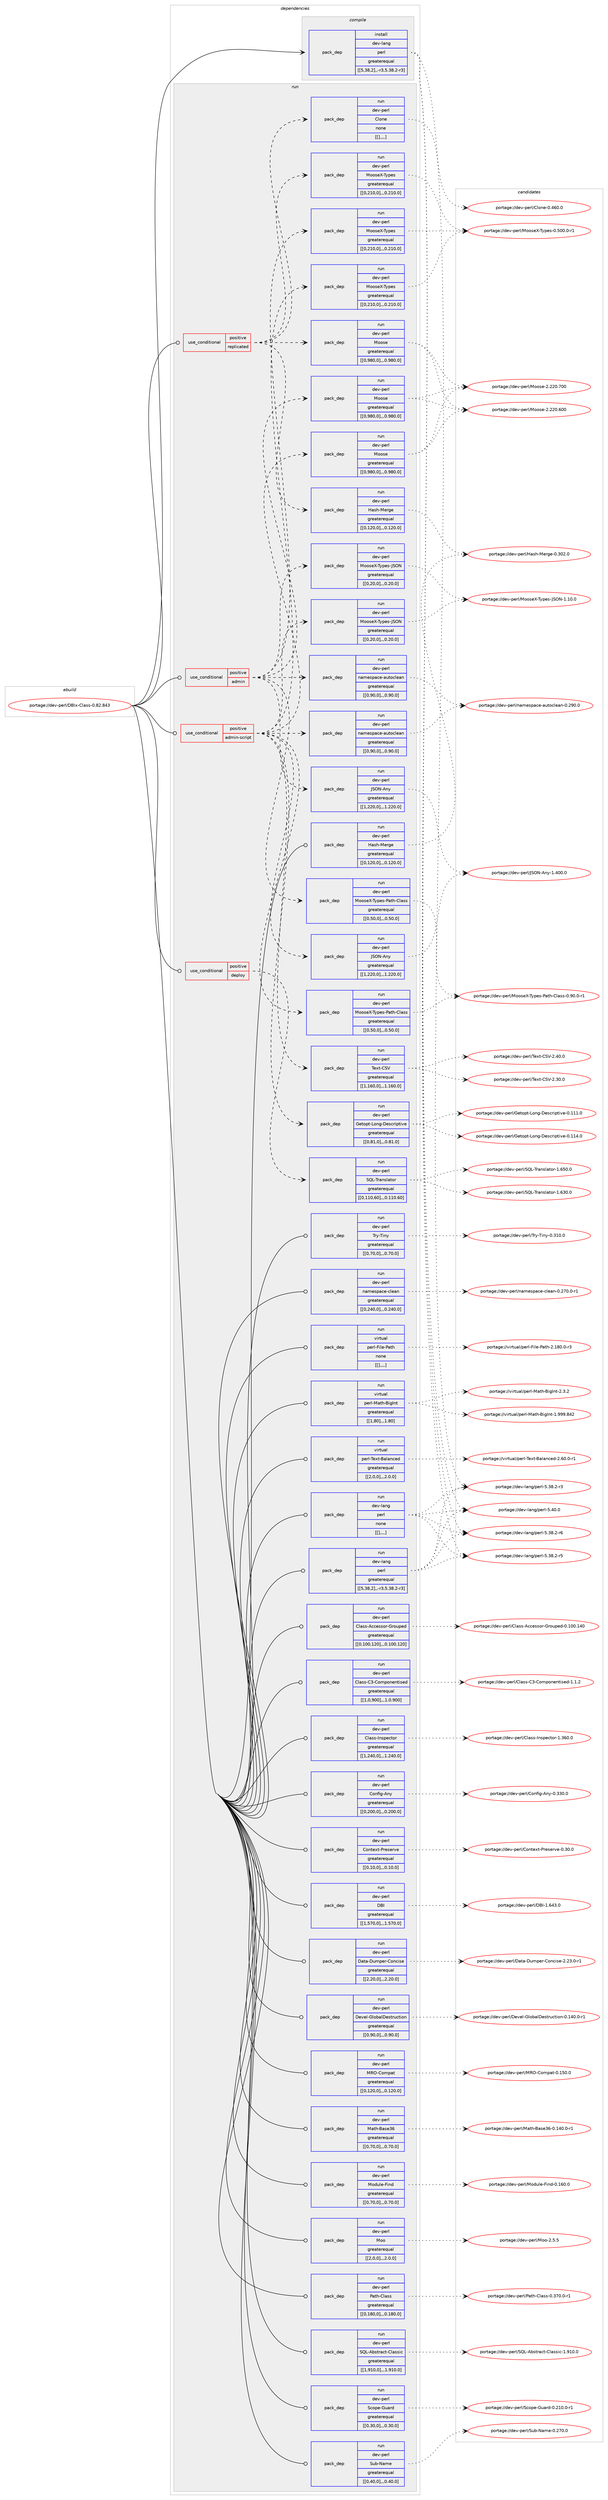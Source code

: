 digraph prolog {

# *************
# Graph options
# *************

newrank=true;
concentrate=true;
compound=true;
graph [rankdir=LR,fontname=Helvetica,fontsize=10,ranksep=1.5];#, ranksep=2.5, nodesep=0.2];
edge  [arrowhead=vee];
node  [fontname=Helvetica,fontsize=10];

# **********
# The ebuild
# **********

subgraph cluster_leftcol {
color=gray;
label=<<i>ebuild</i>>;
id [label="portage://dev-perl/DBIx-Class-0.82.843", color=red, width=4, href="../dev-perl/DBIx-Class-0.82.843.svg"];
}

# ****************
# The dependencies
# ****************

subgraph cluster_midcol {
color=gray;
label=<<i>dependencies</i>>;
subgraph cluster_compile {
fillcolor="#eeeeee";
style=filled;
label=<<i>compile</i>>;
subgraph pack97463 {
dependency129076 [label=<<TABLE BORDER="0" CELLBORDER="1" CELLSPACING="0" CELLPADDING="4" WIDTH="220"><TR><TD ROWSPAN="6" CELLPADDING="30">pack_dep</TD></TR><TR><TD WIDTH="110">install</TD></TR><TR><TD>dev-lang</TD></TR><TR><TD>perl</TD></TR><TR><TD>greaterequal</TD></TR><TR><TD>[[5,38,2],,-r3,5.38.2-r3]</TD></TR></TABLE>>, shape=none, color=blue];
}
id:e -> dependency129076:w [weight=20,style="solid",arrowhead="vee"];
}
subgraph cluster_compileandrun {
fillcolor="#eeeeee";
style=filled;
label=<<i>compile and run</i>>;
}
subgraph cluster_run {
fillcolor="#eeeeee";
style=filled;
label=<<i>run</i>>;
subgraph cond30439 {
dependency129077 [label=<<TABLE BORDER="0" CELLBORDER="1" CELLSPACING="0" CELLPADDING="4"><TR><TD ROWSPAN="3" CELLPADDING="10">use_conditional</TD></TR><TR><TD>positive</TD></TR><TR><TD>admin</TD></TR></TABLE>>, shape=none, color=red];
subgraph pack97464 {
dependency129078 [label=<<TABLE BORDER="0" CELLBORDER="1" CELLSPACING="0" CELLPADDING="4" WIDTH="220"><TR><TD ROWSPAN="6" CELLPADDING="30">pack_dep</TD></TR><TR><TD WIDTH="110">run</TD></TR><TR><TD>dev-perl</TD></TR><TR><TD>Moose</TD></TR><TR><TD>greaterequal</TD></TR><TR><TD>[[0,980,0],,,0.980.0]</TD></TR></TABLE>>, shape=none, color=blue];
}
dependency129077:e -> dependency129078:w [weight=20,style="dashed",arrowhead="vee"];
subgraph pack97465 {
dependency129079 [label=<<TABLE BORDER="0" CELLBORDER="1" CELLSPACING="0" CELLPADDING="4" WIDTH="220"><TR><TD ROWSPAN="6" CELLPADDING="30">pack_dep</TD></TR><TR><TD WIDTH="110">run</TD></TR><TR><TD>dev-perl</TD></TR><TR><TD>MooseX-Types</TD></TR><TR><TD>greaterequal</TD></TR><TR><TD>[[0,210,0],,,0.210.0]</TD></TR></TABLE>>, shape=none, color=blue];
}
dependency129077:e -> dependency129079:w [weight=20,style="dashed",arrowhead="vee"];
subgraph pack97466 {
dependency129080 [label=<<TABLE BORDER="0" CELLBORDER="1" CELLSPACING="0" CELLPADDING="4" WIDTH="220"><TR><TD ROWSPAN="6" CELLPADDING="30">pack_dep</TD></TR><TR><TD WIDTH="110">run</TD></TR><TR><TD>dev-perl</TD></TR><TR><TD>JSON-Any</TD></TR><TR><TD>greaterequal</TD></TR><TR><TD>[[1,220,0],,,1.220.0]</TD></TR></TABLE>>, shape=none, color=blue];
}
dependency129077:e -> dependency129080:w [weight=20,style="dashed",arrowhead="vee"];
subgraph pack97467 {
dependency129081 [label=<<TABLE BORDER="0" CELLBORDER="1" CELLSPACING="0" CELLPADDING="4" WIDTH="220"><TR><TD ROWSPAN="6" CELLPADDING="30">pack_dep</TD></TR><TR><TD WIDTH="110">run</TD></TR><TR><TD>dev-perl</TD></TR><TR><TD>MooseX-Types-JSON</TD></TR><TR><TD>greaterequal</TD></TR><TR><TD>[[0,20,0],,,0.20.0]</TD></TR></TABLE>>, shape=none, color=blue];
}
dependency129077:e -> dependency129081:w [weight=20,style="dashed",arrowhead="vee"];
subgraph pack97468 {
dependency129082 [label=<<TABLE BORDER="0" CELLBORDER="1" CELLSPACING="0" CELLPADDING="4" WIDTH="220"><TR><TD ROWSPAN="6" CELLPADDING="30">pack_dep</TD></TR><TR><TD WIDTH="110">run</TD></TR><TR><TD>dev-perl</TD></TR><TR><TD>MooseX-Types-Path-Class</TD></TR><TR><TD>greaterequal</TD></TR><TR><TD>[[0,50,0],,,0.50.0]</TD></TR></TABLE>>, shape=none, color=blue];
}
dependency129077:e -> dependency129082:w [weight=20,style="dashed",arrowhead="vee"];
subgraph pack97469 {
dependency129083 [label=<<TABLE BORDER="0" CELLBORDER="1" CELLSPACING="0" CELLPADDING="4" WIDTH="220"><TR><TD ROWSPAN="6" CELLPADDING="30">pack_dep</TD></TR><TR><TD WIDTH="110">run</TD></TR><TR><TD>dev-perl</TD></TR><TR><TD>namespace-autoclean</TD></TR><TR><TD>greaterequal</TD></TR><TR><TD>[[0,90,0],,,0.90.0]</TD></TR></TABLE>>, shape=none, color=blue];
}
dependency129077:e -> dependency129083:w [weight=20,style="dashed",arrowhead="vee"];
}
id:e -> dependency129077:w [weight=20,style="solid",arrowhead="odot"];
subgraph cond30440 {
dependency129084 [label=<<TABLE BORDER="0" CELLBORDER="1" CELLSPACING="0" CELLPADDING="4"><TR><TD ROWSPAN="3" CELLPADDING="10">use_conditional</TD></TR><TR><TD>positive</TD></TR><TR><TD>admin-script</TD></TR></TABLE>>, shape=none, color=red];
subgraph pack97470 {
dependency129085 [label=<<TABLE BORDER="0" CELLBORDER="1" CELLSPACING="0" CELLPADDING="4" WIDTH="220"><TR><TD ROWSPAN="6" CELLPADDING="30">pack_dep</TD></TR><TR><TD WIDTH="110">run</TD></TR><TR><TD>dev-perl</TD></TR><TR><TD>Moose</TD></TR><TR><TD>greaterequal</TD></TR><TR><TD>[[0,980,0],,,0.980.0]</TD></TR></TABLE>>, shape=none, color=blue];
}
dependency129084:e -> dependency129085:w [weight=20,style="dashed",arrowhead="vee"];
subgraph pack97471 {
dependency129086 [label=<<TABLE BORDER="0" CELLBORDER="1" CELLSPACING="0" CELLPADDING="4" WIDTH="220"><TR><TD ROWSPAN="6" CELLPADDING="30">pack_dep</TD></TR><TR><TD WIDTH="110">run</TD></TR><TR><TD>dev-perl</TD></TR><TR><TD>MooseX-Types</TD></TR><TR><TD>greaterequal</TD></TR><TR><TD>[[0,210,0],,,0.210.0]</TD></TR></TABLE>>, shape=none, color=blue];
}
dependency129084:e -> dependency129086:w [weight=20,style="dashed",arrowhead="vee"];
subgraph pack97472 {
dependency129087 [label=<<TABLE BORDER="0" CELLBORDER="1" CELLSPACING="0" CELLPADDING="4" WIDTH="220"><TR><TD ROWSPAN="6" CELLPADDING="30">pack_dep</TD></TR><TR><TD WIDTH="110">run</TD></TR><TR><TD>dev-perl</TD></TR><TR><TD>JSON-Any</TD></TR><TR><TD>greaterequal</TD></TR><TR><TD>[[1,220,0],,,1.220.0]</TD></TR></TABLE>>, shape=none, color=blue];
}
dependency129084:e -> dependency129087:w [weight=20,style="dashed",arrowhead="vee"];
subgraph pack97473 {
dependency129088 [label=<<TABLE BORDER="0" CELLBORDER="1" CELLSPACING="0" CELLPADDING="4" WIDTH="220"><TR><TD ROWSPAN="6" CELLPADDING="30">pack_dep</TD></TR><TR><TD WIDTH="110">run</TD></TR><TR><TD>dev-perl</TD></TR><TR><TD>MooseX-Types-JSON</TD></TR><TR><TD>greaterequal</TD></TR><TR><TD>[[0,20,0],,,0.20.0]</TD></TR></TABLE>>, shape=none, color=blue];
}
dependency129084:e -> dependency129088:w [weight=20,style="dashed",arrowhead="vee"];
subgraph pack97474 {
dependency129089 [label=<<TABLE BORDER="0" CELLBORDER="1" CELLSPACING="0" CELLPADDING="4" WIDTH="220"><TR><TD ROWSPAN="6" CELLPADDING="30">pack_dep</TD></TR><TR><TD WIDTH="110">run</TD></TR><TR><TD>dev-perl</TD></TR><TR><TD>MooseX-Types-Path-Class</TD></TR><TR><TD>greaterequal</TD></TR><TR><TD>[[0,50,0],,,0.50.0]</TD></TR></TABLE>>, shape=none, color=blue];
}
dependency129084:e -> dependency129089:w [weight=20,style="dashed",arrowhead="vee"];
subgraph pack97475 {
dependency129090 [label=<<TABLE BORDER="0" CELLBORDER="1" CELLSPACING="0" CELLPADDING="4" WIDTH="220"><TR><TD ROWSPAN="6" CELLPADDING="30">pack_dep</TD></TR><TR><TD WIDTH="110">run</TD></TR><TR><TD>dev-perl</TD></TR><TR><TD>namespace-autoclean</TD></TR><TR><TD>greaterequal</TD></TR><TR><TD>[[0,90,0],,,0.90.0]</TD></TR></TABLE>>, shape=none, color=blue];
}
dependency129084:e -> dependency129090:w [weight=20,style="dashed",arrowhead="vee"];
subgraph pack97476 {
dependency129091 [label=<<TABLE BORDER="0" CELLBORDER="1" CELLSPACING="0" CELLPADDING="4" WIDTH="220"><TR><TD ROWSPAN="6" CELLPADDING="30">pack_dep</TD></TR><TR><TD WIDTH="110">run</TD></TR><TR><TD>dev-perl</TD></TR><TR><TD>Getopt-Long-Descriptive</TD></TR><TR><TD>greaterequal</TD></TR><TR><TD>[[0,81,0],,,0.81.0]</TD></TR></TABLE>>, shape=none, color=blue];
}
dependency129084:e -> dependency129091:w [weight=20,style="dashed",arrowhead="vee"];
subgraph pack97477 {
dependency129092 [label=<<TABLE BORDER="0" CELLBORDER="1" CELLSPACING="0" CELLPADDING="4" WIDTH="220"><TR><TD ROWSPAN="6" CELLPADDING="30">pack_dep</TD></TR><TR><TD WIDTH="110">run</TD></TR><TR><TD>dev-perl</TD></TR><TR><TD>Text-CSV</TD></TR><TR><TD>greaterequal</TD></TR><TR><TD>[[1,160,0],,,1.160.0]</TD></TR></TABLE>>, shape=none, color=blue];
}
dependency129084:e -> dependency129092:w [weight=20,style="dashed",arrowhead="vee"];
}
id:e -> dependency129084:w [weight=20,style="solid",arrowhead="odot"];
subgraph cond30441 {
dependency129093 [label=<<TABLE BORDER="0" CELLBORDER="1" CELLSPACING="0" CELLPADDING="4"><TR><TD ROWSPAN="3" CELLPADDING="10">use_conditional</TD></TR><TR><TD>positive</TD></TR><TR><TD>deploy</TD></TR></TABLE>>, shape=none, color=red];
subgraph pack97478 {
dependency129094 [label=<<TABLE BORDER="0" CELLBORDER="1" CELLSPACING="0" CELLPADDING="4" WIDTH="220"><TR><TD ROWSPAN="6" CELLPADDING="30">pack_dep</TD></TR><TR><TD WIDTH="110">run</TD></TR><TR><TD>dev-perl</TD></TR><TR><TD>SQL-Translator</TD></TR><TR><TD>greaterequal</TD></TR><TR><TD>[[0,110,60],,,0.110.60]</TD></TR></TABLE>>, shape=none, color=blue];
}
dependency129093:e -> dependency129094:w [weight=20,style="dashed",arrowhead="vee"];
}
id:e -> dependency129093:w [weight=20,style="solid",arrowhead="odot"];
subgraph cond30442 {
dependency129095 [label=<<TABLE BORDER="0" CELLBORDER="1" CELLSPACING="0" CELLPADDING="4"><TR><TD ROWSPAN="3" CELLPADDING="10">use_conditional</TD></TR><TR><TD>positive</TD></TR><TR><TD>replicated</TD></TR></TABLE>>, shape=none, color=red];
subgraph pack97479 {
dependency129096 [label=<<TABLE BORDER="0" CELLBORDER="1" CELLSPACING="0" CELLPADDING="4" WIDTH="220"><TR><TD ROWSPAN="6" CELLPADDING="30">pack_dep</TD></TR><TR><TD WIDTH="110">run</TD></TR><TR><TD>dev-perl</TD></TR><TR><TD>Moose</TD></TR><TR><TD>greaterequal</TD></TR><TR><TD>[[0,980,0],,,0.980.0]</TD></TR></TABLE>>, shape=none, color=blue];
}
dependency129095:e -> dependency129096:w [weight=20,style="dashed",arrowhead="vee"];
subgraph pack97480 {
dependency129097 [label=<<TABLE BORDER="0" CELLBORDER="1" CELLSPACING="0" CELLPADDING="4" WIDTH="220"><TR><TD ROWSPAN="6" CELLPADDING="30">pack_dep</TD></TR><TR><TD WIDTH="110">run</TD></TR><TR><TD>dev-perl</TD></TR><TR><TD>MooseX-Types</TD></TR><TR><TD>greaterequal</TD></TR><TR><TD>[[0,210,0],,,0.210.0]</TD></TR></TABLE>>, shape=none, color=blue];
}
dependency129095:e -> dependency129097:w [weight=20,style="dashed",arrowhead="vee"];
subgraph pack97481 {
dependency129098 [label=<<TABLE BORDER="0" CELLBORDER="1" CELLSPACING="0" CELLPADDING="4" WIDTH="220"><TR><TD ROWSPAN="6" CELLPADDING="30">pack_dep</TD></TR><TR><TD WIDTH="110">run</TD></TR><TR><TD>dev-perl</TD></TR><TR><TD>Clone</TD></TR><TR><TD>none</TD></TR><TR><TD>[[],,,,]</TD></TR></TABLE>>, shape=none, color=blue];
}
dependency129095:e -> dependency129098:w [weight=20,style="dashed",arrowhead="vee"];
subgraph pack97482 {
dependency129099 [label=<<TABLE BORDER="0" CELLBORDER="1" CELLSPACING="0" CELLPADDING="4" WIDTH="220"><TR><TD ROWSPAN="6" CELLPADDING="30">pack_dep</TD></TR><TR><TD WIDTH="110">run</TD></TR><TR><TD>dev-perl</TD></TR><TR><TD>Hash-Merge</TD></TR><TR><TD>greaterequal</TD></TR><TR><TD>[[0,120,0],,,0.120.0]</TD></TR></TABLE>>, shape=none, color=blue];
}
dependency129095:e -> dependency129099:w [weight=20,style="dashed",arrowhead="vee"];
}
id:e -> dependency129095:w [weight=20,style="solid",arrowhead="odot"];
subgraph pack97483 {
dependency129100 [label=<<TABLE BORDER="0" CELLBORDER="1" CELLSPACING="0" CELLPADDING="4" WIDTH="220"><TR><TD ROWSPAN="6" CELLPADDING="30">pack_dep</TD></TR><TR><TD WIDTH="110">run</TD></TR><TR><TD>dev-lang</TD></TR><TR><TD>perl</TD></TR><TR><TD>greaterequal</TD></TR><TR><TD>[[5,38,2],,-r3,5.38.2-r3]</TD></TR></TABLE>>, shape=none, color=blue];
}
id:e -> dependency129100:w [weight=20,style="solid",arrowhead="odot"];
subgraph pack97484 {
dependency129101 [label=<<TABLE BORDER="0" CELLBORDER="1" CELLSPACING="0" CELLPADDING="4" WIDTH="220"><TR><TD ROWSPAN="6" CELLPADDING="30">pack_dep</TD></TR><TR><TD WIDTH="110">run</TD></TR><TR><TD>dev-lang</TD></TR><TR><TD>perl</TD></TR><TR><TD>none</TD></TR><TR><TD>[[],,,,]</TD></TR></TABLE>>, shape=none, color=blue];
}
id:e -> dependency129101:w [weight=20,style="solid",arrowhead="odot"];
subgraph pack97485 {
dependency129102 [label=<<TABLE BORDER="0" CELLBORDER="1" CELLSPACING="0" CELLPADDING="4" WIDTH="220"><TR><TD ROWSPAN="6" CELLPADDING="30">pack_dep</TD></TR><TR><TD WIDTH="110">run</TD></TR><TR><TD>dev-perl</TD></TR><TR><TD>Class-Accessor-Grouped</TD></TR><TR><TD>greaterequal</TD></TR><TR><TD>[[0,100,120],,,0.100.120]</TD></TR></TABLE>>, shape=none, color=blue];
}
id:e -> dependency129102:w [weight=20,style="solid",arrowhead="odot"];
subgraph pack97486 {
dependency129103 [label=<<TABLE BORDER="0" CELLBORDER="1" CELLSPACING="0" CELLPADDING="4" WIDTH="220"><TR><TD ROWSPAN="6" CELLPADDING="30">pack_dep</TD></TR><TR><TD WIDTH="110">run</TD></TR><TR><TD>dev-perl</TD></TR><TR><TD>Class-C3-Componentised</TD></TR><TR><TD>greaterequal</TD></TR><TR><TD>[[1,0,900],,,1.0.900]</TD></TR></TABLE>>, shape=none, color=blue];
}
id:e -> dependency129103:w [weight=20,style="solid",arrowhead="odot"];
subgraph pack97487 {
dependency129104 [label=<<TABLE BORDER="0" CELLBORDER="1" CELLSPACING="0" CELLPADDING="4" WIDTH="220"><TR><TD ROWSPAN="6" CELLPADDING="30">pack_dep</TD></TR><TR><TD WIDTH="110">run</TD></TR><TR><TD>dev-perl</TD></TR><TR><TD>Class-Inspector</TD></TR><TR><TD>greaterequal</TD></TR><TR><TD>[[1,240,0],,,1.240.0]</TD></TR></TABLE>>, shape=none, color=blue];
}
id:e -> dependency129104:w [weight=20,style="solid",arrowhead="odot"];
subgraph pack97488 {
dependency129105 [label=<<TABLE BORDER="0" CELLBORDER="1" CELLSPACING="0" CELLPADDING="4" WIDTH="220"><TR><TD ROWSPAN="6" CELLPADDING="30">pack_dep</TD></TR><TR><TD WIDTH="110">run</TD></TR><TR><TD>dev-perl</TD></TR><TR><TD>Config-Any</TD></TR><TR><TD>greaterequal</TD></TR><TR><TD>[[0,200,0],,,0.200.0]</TD></TR></TABLE>>, shape=none, color=blue];
}
id:e -> dependency129105:w [weight=20,style="solid",arrowhead="odot"];
subgraph pack97489 {
dependency129106 [label=<<TABLE BORDER="0" CELLBORDER="1" CELLSPACING="0" CELLPADDING="4" WIDTH="220"><TR><TD ROWSPAN="6" CELLPADDING="30">pack_dep</TD></TR><TR><TD WIDTH="110">run</TD></TR><TR><TD>dev-perl</TD></TR><TR><TD>Context-Preserve</TD></TR><TR><TD>greaterequal</TD></TR><TR><TD>[[0,10,0],,,0.10.0]</TD></TR></TABLE>>, shape=none, color=blue];
}
id:e -> dependency129106:w [weight=20,style="solid",arrowhead="odot"];
subgraph pack97490 {
dependency129107 [label=<<TABLE BORDER="0" CELLBORDER="1" CELLSPACING="0" CELLPADDING="4" WIDTH="220"><TR><TD ROWSPAN="6" CELLPADDING="30">pack_dep</TD></TR><TR><TD WIDTH="110">run</TD></TR><TR><TD>dev-perl</TD></TR><TR><TD>DBI</TD></TR><TR><TD>greaterequal</TD></TR><TR><TD>[[1,570,0],,,1.570.0]</TD></TR></TABLE>>, shape=none, color=blue];
}
id:e -> dependency129107:w [weight=20,style="solid",arrowhead="odot"];
subgraph pack97491 {
dependency129108 [label=<<TABLE BORDER="0" CELLBORDER="1" CELLSPACING="0" CELLPADDING="4" WIDTH="220"><TR><TD ROWSPAN="6" CELLPADDING="30">pack_dep</TD></TR><TR><TD WIDTH="110">run</TD></TR><TR><TD>dev-perl</TD></TR><TR><TD>Data-Dumper-Concise</TD></TR><TR><TD>greaterequal</TD></TR><TR><TD>[[2,20,0],,,2.20.0]</TD></TR></TABLE>>, shape=none, color=blue];
}
id:e -> dependency129108:w [weight=20,style="solid",arrowhead="odot"];
subgraph pack97492 {
dependency129109 [label=<<TABLE BORDER="0" CELLBORDER="1" CELLSPACING="0" CELLPADDING="4" WIDTH="220"><TR><TD ROWSPAN="6" CELLPADDING="30">pack_dep</TD></TR><TR><TD WIDTH="110">run</TD></TR><TR><TD>dev-perl</TD></TR><TR><TD>Devel-GlobalDestruction</TD></TR><TR><TD>greaterequal</TD></TR><TR><TD>[[0,90,0],,,0.90.0]</TD></TR></TABLE>>, shape=none, color=blue];
}
id:e -> dependency129109:w [weight=20,style="solid",arrowhead="odot"];
subgraph pack97493 {
dependency129110 [label=<<TABLE BORDER="0" CELLBORDER="1" CELLSPACING="0" CELLPADDING="4" WIDTH="220"><TR><TD ROWSPAN="6" CELLPADDING="30">pack_dep</TD></TR><TR><TD WIDTH="110">run</TD></TR><TR><TD>dev-perl</TD></TR><TR><TD>Hash-Merge</TD></TR><TR><TD>greaterequal</TD></TR><TR><TD>[[0,120,0],,,0.120.0]</TD></TR></TABLE>>, shape=none, color=blue];
}
id:e -> dependency129110:w [weight=20,style="solid",arrowhead="odot"];
subgraph pack97494 {
dependency129111 [label=<<TABLE BORDER="0" CELLBORDER="1" CELLSPACING="0" CELLPADDING="4" WIDTH="220"><TR><TD ROWSPAN="6" CELLPADDING="30">pack_dep</TD></TR><TR><TD WIDTH="110">run</TD></TR><TR><TD>dev-perl</TD></TR><TR><TD>MRO-Compat</TD></TR><TR><TD>greaterequal</TD></TR><TR><TD>[[0,120,0],,,0.120.0]</TD></TR></TABLE>>, shape=none, color=blue];
}
id:e -> dependency129111:w [weight=20,style="solid",arrowhead="odot"];
subgraph pack97495 {
dependency129112 [label=<<TABLE BORDER="0" CELLBORDER="1" CELLSPACING="0" CELLPADDING="4" WIDTH="220"><TR><TD ROWSPAN="6" CELLPADDING="30">pack_dep</TD></TR><TR><TD WIDTH="110">run</TD></TR><TR><TD>dev-perl</TD></TR><TR><TD>Math-Base36</TD></TR><TR><TD>greaterequal</TD></TR><TR><TD>[[0,70,0],,,0.70.0]</TD></TR></TABLE>>, shape=none, color=blue];
}
id:e -> dependency129112:w [weight=20,style="solid",arrowhead="odot"];
subgraph pack97496 {
dependency129113 [label=<<TABLE BORDER="0" CELLBORDER="1" CELLSPACING="0" CELLPADDING="4" WIDTH="220"><TR><TD ROWSPAN="6" CELLPADDING="30">pack_dep</TD></TR><TR><TD WIDTH="110">run</TD></TR><TR><TD>dev-perl</TD></TR><TR><TD>Module-Find</TD></TR><TR><TD>greaterequal</TD></TR><TR><TD>[[0,70,0],,,0.70.0]</TD></TR></TABLE>>, shape=none, color=blue];
}
id:e -> dependency129113:w [weight=20,style="solid",arrowhead="odot"];
subgraph pack97497 {
dependency129114 [label=<<TABLE BORDER="0" CELLBORDER="1" CELLSPACING="0" CELLPADDING="4" WIDTH="220"><TR><TD ROWSPAN="6" CELLPADDING="30">pack_dep</TD></TR><TR><TD WIDTH="110">run</TD></TR><TR><TD>dev-perl</TD></TR><TR><TD>Moo</TD></TR><TR><TD>greaterequal</TD></TR><TR><TD>[[2,0,0],,,2.0.0]</TD></TR></TABLE>>, shape=none, color=blue];
}
id:e -> dependency129114:w [weight=20,style="solid",arrowhead="odot"];
subgraph pack97498 {
dependency129115 [label=<<TABLE BORDER="0" CELLBORDER="1" CELLSPACING="0" CELLPADDING="4" WIDTH="220"><TR><TD ROWSPAN="6" CELLPADDING="30">pack_dep</TD></TR><TR><TD WIDTH="110">run</TD></TR><TR><TD>dev-perl</TD></TR><TR><TD>Path-Class</TD></TR><TR><TD>greaterequal</TD></TR><TR><TD>[[0,180,0],,,0.180.0]</TD></TR></TABLE>>, shape=none, color=blue];
}
id:e -> dependency129115:w [weight=20,style="solid",arrowhead="odot"];
subgraph pack97499 {
dependency129116 [label=<<TABLE BORDER="0" CELLBORDER="1" CELLSPACING="0" CELLPADDING="4" WIDTH="220"><TR><TD ROWSPAN="6" CELLPADDING="30">pack_dep</TD></TR><TR><TD WIDTH="110">run</TD></TR><TR><TD>dev-perl</TD></TR><TR><TD>SQL-Abstract-Classic</TD></TR><TR><TD>greaterequal</TD></TR><TR><TD>[[1,910,0],,,1.910.0]</TD></TR></TABLE>>, shape=none, color=blue];
}
id:e -> dependency129116:w [weight=20,style="solid",arrowhead="odot"];
subgraph pack97500 {
dependency129117 [label=<<TABLE BORDER="0" CELLBORDER="1" CELLSPACING="0" CELLPADDING="4" WIDTH="220"><TR><TD ROWSPAN="6" CELLPADDING="30">pack_dep</TD></TR><TR><TD WIDTH="110">run</TD></TR><TR><TD>dev-perl</TD></TR><TR><TD>Scope-Guard</TD></TR><TR><TD>greaterequal</TD></TR><TR><TD>[[0,30,0],,,0.30.0]</TD></TR></TABLE>>, shape=none, color=blue];
}
id:e -> dependency129117:w [weight=20,style="solid",arrowhead="odot"];
subgraph pack97501 {
dependency129118 [label=<<TABLE BORDER="0" CELLBORDER="1" CELLSPACING="0" CELLPADDING="4" WIDTH="220"><TR><TD ROWSPAN="6" CELLPADDING="30">pack_dep</TD></TR><TR><TD WIDTH="110">run</TD></TR><TR><TD>dev-perl</TD></TR><TR><TD>Sub-Name</TD></TR><TR><TD>greaterequal</TD></TR><TR><TD>[[0,40,0],,,0.40.0]</TD></TR></TABLE>>, shape=none, color=blue];
}
id:e -> dependency129118:w [weight=20,style="solid",arrowhead="odot"];
subgraph pack97502 {
dependency129119 [label=<<TABLE BORDER="0" CELLBORDER="1" CELLSPACING="0" CELLPADDING="4" WIDTH="220"><TR><TD ROWSPAN="6" CELLPADDING="30">pack_dep</TD></TR><TR><TD WIDTH="110">run</TD></TR><TR><TD>dev-perl</TD></TR><TR><TD>Try-Tiny</TD></TR><TR><TD>greaterequal</TD></TR><TR><TD>[[0,70,0],,,0.70.0]</TD></TR></TABLE>>, shape=none, color=blue];
}
id:e -> dependency129119:w [weight=20,style="solid",arrowhead="odot"];
subgraph pack97503 {
dependency129120 [label=<<TABLE BORDER="0" CELLBORDER="1" CELLSPACING="0" CELLPADDING="4" WIDTH="220"><TR><TD ROWSPAN="6" CELLPADDING="30">pack_dep</TD></TR><TR><TD WIDTH="110">run</TD></TR><TR><TD>dev-perl</TD></TR><TR><TD>namespace-clean</TD></TR><TR><TD>greaterequal</TD></TR><TR><TD>[[0,240,0],,,0.240.0]</TD></TR></TABLE>>, shape=none, color=blue];
}
id:e -> dependency129120:w [weight=20,style="solid",arrowhead="odot"];
subgraph pack97504 {
dependency129121 [label=<<TABLE BORDER="0" CELLBORDER="1" CELLSPACING="0" CELLPADDING="4" WIDTH="220"><TR><TD ROWSPAN="6" CELLPADDING="30">pack_dep</TD></TR><TR><TD WIDTH="110">run</TD></TR><TR><TD>virtual</TD></TR><TR><TD>perl-File-Path</TD></TR><TR><TD>none</TD></TR><TR><TD>[[],,,,]</TD></TR></TABLE>>, shape=none, color=blue];
}
id:e -> dependency129121:w [weight=20,style="solid",arrowhead="odot"];
subgraph pack97505 {
dependency129122 [label=<<TABLE BORDER="0" CELLBORDER="1" CELLSPACING="0" CELLPADDING="4" WIDTH="220"><TR><TD ROWSPAN="6" CELLPADDING="30">pack_dep</TD></TR><TR><TD WIDTH="110">run</TD></TR><TR><TD>virtual</TD></TR><TR><TD>perl-Math-BigInt</TD></TR><TR><TD>greaterequal</TD></TR><TR><TD>[[1,80],,,1.80]</TD></TR></TABLE>>, shape=none, color=blue];
}
id:e -> dependency129122:w [weight=20,style="solid",arrowhead="odot"];
subgraph pack97506 {
dependency129123 [label=<<TABLE BORDER="0" CELLBORDER="1" CELLSPACING="0" CELLPADDING="4" WIDTH="220"><TR><TD ROWSPAN="6" CELLPADDING="30">pack_dep</TD></TR><TR><TD WIDTH="110">run</TD></TR><TR><TD>virtual</TD></TR><TR><TD>perl-Text-Balanced</TD></TR><TR><TD>greaterequal</TD></TR><TR><TD>[[2,0,0],,,2.0.0]</TD></TR></TABLE>>, shape=none, color=blue];
}
id:e -> dependency129123:w [weight=20,style="solid",arrowhead="odot"];
}
}

# **************
# The candidates
# **************

subgraph cluster_choices {
rank=same;
color=gray;
label=<<i>candidates</i>>;

subgraph choice97463 {
color=black;
nodesep=1;
choice10010111845108971101034711210111410845534652484648 [label="portage://dev-lang/perl-5.40.0", color=red, width=4,href="../dev-lang/perl-5.40.0.svg"];
choice100101118451089711010347112101114108455346515646504511454 [label="portage://dev-lang/perl-5.38.2-r6", color=red, width=4,href="../dev-lang/perl-5.38.2-r6.svg"];
choice100101118451089711010347112101114108455346515646504511453 [label="portage://dev-lang/perl-5.38.2-r5", color=red, width=4,href="../dev-lang/perl-5.38.2-r5.svg"];
choice100101118451089711010347112101114108455346515646504511451 [label="portage://dev-lang/perl-5.38.2-r3", color=red, width=4,href="../dev-lang/perl-5.38.2-r3.svg"];
dependency129076:e -> choice10010111845108971101034711210111410845534652484648:w [style=dotted,weight="100"];
dependency129076:e -> choice100101118451089711010347112101114108455346515646504511454:w [style=dotted,weight="100"];
dependency129076:e -> choice100101118451089711010347112101114108455346515646504511453:w [style=dotted,weight="100"];
dependency129076:e -> choice100101118451089711010347112101114108455346515646504511451:w [style=dotted,weight="100"];
}
subgraph choice97464 {
color=black;
nodesep=1;
choice10010111845112101114108477711111111510145504650504846554848 [label="portage://dev-perl/Moose-2.220.700", color=red, width=4,href="../dev-perl/Moose-2.220.700.svg"];
choice10010111845112101114108477711111111510145504650504846544848 [label="portage://dev-perl/Moose-2.220.600", color=red, width=4,href="../dev-perl/Moose-2.220.600.svg"];
dependency129078:e -> choice10010111845112101114108477711111111510145504650504846554848:w [style=dotted,weight="100"];
dependency129078:e -> choice10010111845112101114108477711111111510145504650504846544848:w [style=dotted,weight="100"];
}
subgraph choice97465 {
color=black;
nodesep=1;
choice10010111845112101114108477711111111510188458412111210111545484653484846484511449 [label="portage://dev-perl/MooseX-Types-0.500.0-r1", color=red, width=4,href="../dev-perl/MooseX-Types-0.500.0-r1.svg"];
dependency129079:e -> choice10010111845112101114108477711111111510188458412111210111545484653484846484511449:w [style=dotted,weight="100"];
}
subgraph choice97466 {
color=black;
nodesep=1;
choice10010111845112101114108477483797845651101214549465248484648 [label="portage://dev-perl/JSON-Any-1.400.0", color=red, width=4,href="../dev-perl/JSON-Any-1.400.0.svg"];
dependency129080:e -> choice10010111845112101114108477483797845651101214549465248484648:w [style=dotted,weight="100"];
}
subgraph choice97467 {
color=black;
nodesep=1;
choice100101118451121011141084777111111115101884584121112101115457483797845494649484648 [label="portage://dev-perl/MooseX-Types-JSON-1.10.0", color=red, width=4,href="../dev-perl/MooseX-Types-JSON-1.10.0.svg"];
dependency129081:e -> choice100101118451121011141084777111111115101884584121112101115457483797845494649484648:w [style=dotted,weight="100"];
}
subgraph choice97468 {
color=black;
nodesep=1;
choice100101118451121011141084777111111115101884584121112101115458097116104456710897115115454846574846484511449 [label="portage://dev-perl/MooseX-Types-Path-Class-0.90.0-r1", color=red, width=4,href="../dev-perl/MooseX-Types-Path-Class-0.90.0-r1.svg"];
dependency129082:e -> choice100101118451121011141084777111111115101884584121112101115458097116104456710897115115454846574846484511449:w [style=dotted,weight="100"];
}
subgraph choice97469 {
color=black;
nodesep=1;
choice1001011184511210111410847110971091011151129799101459711711611199108101971104548465057484648 [label="portage://dev-perl/namespace-autoclean-0.290.0", color=red, width=4,href="../dev-perl/namespace-autoclean-0.290.0.svg"];
dependency129083:e -> choice1001011184511210111410847110971091011151129799101459711711611199108101971104548465057484648:w [style=dotted,weight="100"];
}
subgraph choice97470 {
color=black;
nodesep=1;
choice10010111845112101114108477711111111510145504650504846554848 [label="portage://dev-perl/Moose-2.220.700", color=red, width=4,href="../dev-perl/Moose-2.220.700.svg"];
choice10010111845112101114108477711111111510145504650504846544848 [label="portage://dev-perl/Moose-2.220.600", color=red, width=4,href="../dev-perl/Moose-2.220.600.svg"];
dependency129085:e -> choice10010111845112101114108477711111111510145504650504846554848:w [style=dotted,weight="100"];
dependency129085:e -> choice10010111845112101114108477711111111510145504650504846544848:w [style=dotted,weight="100"];
}
subgraph choice97471 {
color=black;
nodesep=1;
choice10010111845112101114108477711111111510188458412111210111545484653484846484511449 [label="portage://dev-perl/MooseX-Types-0.500.0-r1", color=red, width=4,href="../dev-perl/MooseX-Types-0.500.0-r1.svg"];
dependency129086:e -> choice10010111845112101114108477711111111510188458412111210111545484653484846484511449:w [style=dotted,weight="100"];
}
subgraph choice97472 {
color=black;
nodesep=1;
choice10010111845112101114108477483797845651101214549465248484648 [label="portage://dev-perl/JSON-Any-1.400.0", color=red, width=4,href="../dev-perl/JSON-Any-1.400.0.svg"];
dependency129087:e -> choice10010111845112101114108477483797845651101214549465248484648:w [style=dotted,weight="100"];
}
subgraph choice97473 {
color=black;
nodesep=1;
choice100101118451121011141084777111111115101884584121112101115457483797845494649484648 [label="portage://dev-perl/MooseX-Types-JSON-1.10.0", color=red, width=4,href="../dev-perl/MooseX-Types-JSON-1.10.0.svg"];
dependency129088:e -> choice100101118451121011141084777111111115101884584121112101115457483797845494649484648:w [style=dotted,weight="100"];
}
subgraph choice97474 {
color=black;
nodesep=1;
choice100101118451121011141084777111111115101884584121112101115458097116104456710897115115454846574846484511449 [label="portage://dev-perl/MooseX-Types-Path-Class-0.90.0-r1", color=red, width=4,href="../dev-perl/MooseX-Types-Path-Class-0.90.0-r1.svg"];
dependency129089:e -> choice100101118451121011141084777111111115101884584121112101115458097116104456710897115115454846574846484511449:w [style=dotted,weight="100"];
}
subgraph choice97475 {
color=black;
nodesep=1;
choice1001011184511210111410847110971091011151129799101459711711611199108101971104548465057484648 [label="portage://dev-perl/namespace-autoclean-0.290.0", color=red, width=4,href="../dev-perl/namespace-autoclean-0.290.0.svg"];
dependency129090:e -> choice1001011184511210111410847110971091011151129799101459711711611199108101971104548465057484648:w [style=dotted,weight="100"];
}
subgraph choice97476 {
color=black;
nodesep=1;
choice10010111845112101114108477110111611111211645761111101034568101115991141051121161051181014548464949524648 [label="portage://dev-perl/Getopt-Long-Descriptive-0.114.0", color=red, width=4,href="../dev-perl/Getopt-Long-Descriptive-0.114.0.svg"];
choice10010111845112101114108477110111611111211645761111101034568101115991141051121161051181014548464949494648 [label="portage://dev-perl/Getopt-Long-Descriptive-0.111.0", color=red, width=4,href="../dev-perl/Getopt-Long-Descriptive-0.111.0.svg"];
dependency129091:e -> choice10010111845112101114108477110111611111211645761111101034568101115991141051121161051181014548464949524648:w [style=dotted,weight="100"];
dependency129091:e -> choice10010111845112101114108477110111611111211645761111101034568101115991141051121161051181014548464949494648:w [style=dotted,weight="100"];
}
subgraph choice97477 {
color=black;
nodesep=1;
choice1001011184511210111410847841011201164567838645504652484648 [label="portage://dev-perl/Text-CSV-2.40.0", color=red, width=4,href="../dev-perl/Text-CSV-2.40.0.svg"];
choice1001011184511210111410847841011201164567838645504651484648 [label="portage://dev-perl/Text-CSV-2.30.0", color=red, width=4,href="../dev-perl/Text-CSV-2.30.0.svg"];
dependency129092:e -> choice1001011184511210111410847841011201164567838645504652484648:w [style=dotted,weight="100"];
dependency129092:e -> choice1001011184511210111410847841011201164567838645504651484648:w [style=dotted,weight="100"];
}
subgraph choice97478 {
color=black;
nodesep=1;
choice1001011184511210111410847838176458411497110115108971161111144549465453484648 [label="portage://dev-perl/SQL-Translator-1.650.0", color=red, width=4,href="../dev-perl/SQL-Translator-1.650.0.svg"];
choice1001011184511210111410847838176458411497110115108971161111144549465451484648 [label="portage://dev-perl/SQL-Translator-1.630.0", color=red, width=4,href="../dev-perl/SQL-Translator-1.630.0.svg"];
dependency129094:e -> choice1001011184511210111410847838176458411497110115108971161111144549465453484648:w [style=dotted,weight="100"];
dependency129094:e -> choice1001011184511210111410847838176458411497110115108971161111144549465451484648:w [style=dotted,weight="100"];
}
subgraph choice97479 {
color=black;
nodesep=1;
choice10010111845112101114108477711111111510145504650504846554848 [label="portage://dev-perl/Moose-2.220.700", color=red, width=4,href="../dev-perl/Moose-2.220.700.svg"];
choice10010111845112101114108477711111111510145504650504846544848 [label="portage://dev-perl/Moose-2.220.600", color=red, width=4,href="../dev-perl/Moose-2.220.600.svg"];
dependency129096:e -> choice10010111845112101114108477711111111510145504650504846554848:w [style=dotted,weight="100"];
dependency129096:e -> choice10010111845112101114108477711111111510145504650504846544848:w [style=dotted,weight="100"];
}
subgraph choice97480 {
color=black;
nodesep=1;
choice10010111845112101114108477711111111510188458412111210111545484653484846484511449 [label="portage://dev-perl/MooseX-Types-0.500.0-r1", color=red, width=4,href="../dev-perl/MooseX-Types-0.500.0-r1.svg"];
dependency129097:e -> choice10010111845112101114108477711111111510188458412111210111545484653484846484511449:w [style=dotted,weight="100"];
}
subgraph choice97481 {
color=black;
nodesep=1;
choice1001011184511210111410847671081111101014548465254484648 [label="portage://dev-perl/Clone-0.460.0", color=red, width=4,href="../dev-perl/Clone-0.460.0.svg"];
dependency129098:e -> choice1001011184511210111410847671081111101014548465254484648:w [style=dotted,weight="100"];
}
subgraph choice97482 {
color=black;
nodesep=1;
choice1001011184511210111410847729711510445771011141031014548465148504648 [label="portage://dev-perl/Hash-Merge-0.302.0", color=red, width=4,href="../dev-perl/Hash-Merge-0.302.0.svg"];
dependency129099:e -> choice1001011184511210111410847729711510445771011141031014548465148504648:w [style=dotted,weight="100"];
}
subgraph choice97483 {
color=black;
nodesep=1;
choice10010111845108971101034711210111410845534652484648 [label="portage://dev-lang/perl-5.40.0", color=red, width=4,href="../dev-lang/perl-5.40.0.svg"];
choice100101118451089711010347112101114108455346515646504511454 [label="portage://dev-lang/perl-5.38.2-r6", color=red, width=4,href="../dev-lang/perl-5.38.2-r6.svg"];
choice100101118451089711010347112101114108455346515646504511453 [label="portage://dev-lang/perl-5.38.2-r5", color=red, width=4,href="../dev-lang/perl-5.38.2-r5.svg"];
choice100101118451089711010347112101114108455346515646504511451 [label="portage://dev-lang/perl-5.38.2-r3", color=red, width=4,href="../dev-lang/perl-5.38.2-r3.svg"];
dependency129100:e -> choice10010111845108971101034711210111410845534652484648:w [style=dotted,weight="100"];
dependency129100:e -> choice100101118451089711010347112101114108455346515646504511454:w [style=dotted,weight="100"];
dependency129100:e -> choice100101118451089711010347112101114108455346515646504511453:w [style=dotted,weight="100"];
dependency129100:e -> choice100101118451089711010347112101114108455346515646504511451:w [style=dotted,weight="100"];
}
subgraph choice97484 {
color=black;
nodesep=1;
choice10010111845108971101034711210111410845534652484648 [label="portage://dev-lang/perl-5.40.0", color=red, width=4,href="../dev-lang/perl-5.40.0.svg"];
choice100101118451089711010347112101114108455346515646504511454 [label="portage://dev-lang/perl-5.38.2-r6", color=red, width=4,href="../dev-lang/perl-5.38.2-r6.svg"];
choice100101118451089711010347112101114108455346515646504511453 [label="portage://dev-lang/perl-5.38.2-r5", color=red, width=4,href="../dev-lang/perl-5.38.2-r5.svg"];
choice100101118451089711010347112101114108455346515646504511451 [label="portage://dev-lang/perl-5.38.2-r3", color=red, width=4,href="../dev-lang/perl-5.38.2-r3.svg"];
dependency129101:e -> choice10010111845108971101034711210111410845534652484648:w [style=dotted,weight="100"];
dependency129101:e -> choice100101118451089711010347112101114108455346515646504511454:w [style=dotted,weight="100"];
dependency129101:e -> choice100101118451089711010347112101114108455346515646504511453:w [style=dotted,weight="100"];
dependency129101:e -> choice100101118451089711010347112101114108455346515646504511451:w [style=dotted,weight="100"];
}
subgraph choice97485 {
color=black;
nodesep=1;
choice1001011184511210111410847671089711511545659999101115115111114457111411111711210110045484649484846495248 [label="portage://dev-perl/Class-Accessor-Grouped-0.100.140", color=red, width=4,href="../dev-perl/Class-Accessor-Grouped-0.100.140.svg"];
dependency129102:e -> choice1001011184511210111410847671089711511545659999101115115111114457111411111711210110045484649484846495248:w [style=dotted,weight="100"];
}
subgraph choice97486 {
color=black;
nodesep=1;
choice100101118451121011141084767108971151154567514567111109112111110101110116105115101100454946494650 [label="portage://dev-perl/Class-C3-Componentised-1.1.2", color=red, width=4,href="../dev-perl/Class-C3-Componentised-1.1.2.svg"];
dependency129103:e -> choice100101118451121011141084767108971151154567514567111109112111110101110116105115101100454946494650:w [style=dotted,weight="100"];
}
subgraph choice97487 {
color=black;
nodesep=1;
choice100101118451121011141084767108971151154573110115112101991161111144549465154484648 [label="portage://dev-perl/Class-Inspector-1.360.0", color=red, width=4,href="../dev-perl/Class-Inspector-1.360.0.svg"];
dependency129104:e -> choice100101118451121011141084767108971151154573110115112101991161111144549465154484648:w [style=dotted,weight="100"];
}
subgraph choice97488 {
color=black;
nodesep=1;
choice10010111845112101114108476711111010210510345651101214548465151484648 [label="portage://dev-perl/Config-Any-0.330.0", color=red, width=4,href="../dev-perl/Config-Any-0.330.0.svg"];
dependency129105:e -> choice10010111845112101114108476711111010210510345651101214548465151484648:w [style=dotted,weight="100"];
}
subgraph choice97489 {
color=black;
nodesep=1;
choice100101118451121011141084767111110116101120116458011410111510111411810145484651484648 [label="portage://dev-perl/Context-Preserve-0.30.0", color=red, width=4,href="../dev-perl/Context-Preserve-0.30.0.svg"];
dependency129106:e -> choice100101118451121011141084767111110116101120116458011410111510111411810145484651484648:w [style=dotted,weight="100"];
}
subgraph choice97490 {
color=black;
nodesep=1;
choice10010111845112101114108476866734549465452514648 [label="portage://dev-perl/DBI-1.643.0", color=red, width=4,href="../dev-perl/DBI-1.643.0.svg"];
dependency129107:e -> choice10010111845112101114108476866734549465452514648:w [style=dotted,weight="100"];
}
subgraph choice97491 {
color=black;
nodesep=1;
choice10010111845112101114108476897116974568117109112101114456711111099105115101455046505146484511449 [label="portage://dev-perl/Data-Dumper-Concise-2.23.0-r1", color=red, width=4,href="../dev-perl/Data-Dumper-Concise-2.23.0-r1.svg"];
dependency129108:e -> choice10010111845112101114108476897116974568117109112101114456711111099105115101455046505146484511449:w [style=dotted,weight="100"];
}
subgraph choice97492 {
color=black;
nodesep=1;
choice10010111845112101114108476810111810110845711081119897108681011151161141179911610511111045484649524846484511449 [label="portage://dev-perl/Devel-GlobalDestruction-0.140.0-r1", color=red, width=4,href="../dev-perl/Devel-GlobalDestruction-0.140.0-r1.svg"];
dependency129109:e -> choice10010111845112101114108476810111810110845711081119897108681011151161141179911610511111045484649524846484511449:w [style=dotted,weight="100"];
}
subgraph choice97493 {
color=black;
nodesep=1;
choice1001011184511210111410847729711510445771011141031014548465148504648 [label="portage://dev-perl/Hash-Merge-0.302.0", color=red, width=4,href="../dev-perl/Hash-Merge-0.302.0.svg"];
dependency129110:e -> choice1001011184511210111410847729711510445771011141031014548465148504648:w [style=dotted,weight="100"];
}
subgraph choice97494 {
color=black;
nodesep=1;
choice10010111845112101114108477782794567111109112971164548464953484648 [label="portage://dev-perl/MRO-Compat-0.150.0", color=red, width=4,href="../dev-perl/MRO-Compat-0.150.0.svg"];
dependency129111:e -> choice10010111845112101114108477782794567111109112971164548464953484648:w [style=dotted,weight="100"];
}
subgraph choice97495 {
color=black;
nodesep=1;
choice10010111845112101114108477797116104456697115101515445484649524846484511449 [label="portage://dev-perl/Math-Base36-0.140.0-r1", color=red, width=4,href="../dev-perl/Math-Base36-0.140.0-r1.svg"];
dependency129112:e -> choice10010111845112101114108477797116104456697115101515445484649524846484511449:w [style=dotted,weight="100"];
}
subgraph choice97496 {
color=black;
nodesep=1;
choice10010111845112101114108477711110011710810145701051101004548464954484648 [label="portage://dev-perl/Module-Find-0.160.0", color=red, width=4,href="../dev-perl/Module-Find-0.160.0.svg"];
dependency129113:e -> choice10010111845112101114108477711110011710810145701051101004548464954484648:w [style=dotted,weight="100"];
}
subgraph choice97497 {
color=black;
nodesep=1;
choice100101118451121011141084777111111455046534653 [label="portage://dev-perl/Moo-2.5.5", color=red, width=4,href="../dev-perl/Moo-2.5.5.svg"];
dependency129114:e -> choice100101118451121011141084777111111455046534653:w [style=dotted,weight="100"];
}
subgraph choice97498 {
color=black;
nodesep=1;
choice1001011184511210111410847809711610445671089711511545484651554846484511449 [label="portage://dev-perl/Path-Class-0.370.0-r1", color=red, width=4,href="../dev-perl/Path-Class-0.370.0-r1.svg"];
dependency129115:e -> choice1001011184511210111410847809711610445671089711511545484651554846484511449:w [style=dotted,weight="100"];
}
subgraph choice97499 {
color=black;
nodesep=1;
choice10010111845112101114108478381764565981151161149799116456710897115115105994549465749484648 [label="portage://dev-perl/SQL-Abstract-Classic-1.910.0", color=red, width=4,href="../dev-perl/SQL-Abstract-Classic-1.910.0.svg"];
dependency129116:e -> choice10010111845112101114108478381764565981151161149799116456710897115115105994549465749484648:w [style=dotted,weight="100"];
}
subgraph choice97500 {
color=black;
nodesep=1;
choice1001011184511210111410847839911111210145711179711410045484650494846484511449 [label="portage://dev-perl/Scope-Guard-0.210.0-r1", color=red, width=4,href="../dev-perl/Scope-Guard-0.210.0-r1.svg"];
dependency129117:e -> choice1001011184511210111410847839911111210145711179711410045484650494846484511449:w [style=dotted,weight="100"];
}
subgraph choice97501 {
color=black;
nodesep=1;
choice100101118451121011141084783117984578971091014548465055484648 [label="portage://dev-perl/Sub-Name-0.270.0", color=red, width=4,href="../dev-perl/Sub-Name-0.270.0.svg"];
dependency129118:e -> choice100101118451121011141084783117984578971091014548465055484648:w [style=dotted,weight="100"];
}
subgraph choice97502 {
color=black;
nodesep=1;
choice10010111845112101114108478411412145841051101214548465149484648 [label="portage://dev-perl/Try-Tiny-0.310.0", color=red, width=4,href="../dev-perl/Try-Tiny-0.310.0.svg"];
dependency129119:e -> choice10010111845112101114108478411412145841051101214548465149484648:w [style=dotted,weight="100"];
}
subgraph choice97503 {
color=black;
nodesep=1;
choice100101118451121011141084711097109101115112979910145991081019711045484650554846484511449 [label="portage://dev-perl/namespace-clean-0.270.0-r1", color=red, width=4,href="../dev-perl/namespace-clean-0.270.0-r1.svg"];
dependency129120:e -> choice100101118451121011141084711097109101115112979910145991081019711045484650554846484511449:w [style=dotted,weight="100"];
}
subgraph choice97504 {
color=black;
nodesep=1;
choice1181051141161179710847112101114108457010510810145809711610445504649564846484511451 [label="portage://virtual/perl-File-Path-2.180.0-r3", color=red, width=4,href="../virtual/perl-File-Path-2.180.0-r3.svg"];
dependency129121:e -> choice1181051141161179710847112101114108457010510810145809711610445504649564846484511451:w [style=dotted,weight="100"];
}
subgraph choice97505 {
color=black;
nodesep=1;
choice1181051141161179710847112101114108457797116104456610510373110116455046514650 [label="portage://virtual/perl-Math-BigInt-2.3.2", color=red, width=4,href="../virtual/perl-Math-BigInt-2.3.2.svg"];
choice118105114116117971084711210111410845779711610445661051037311011645494657575746565250 [label="portage://virtual/perl-Math-BigInt-1.999.842", color=red, width=4,href="../virtual/perl-Math-BigInt-1.999.842.svg"];
dependency129122:e -> choice1181051141161179710847112101114108457797116104456610510373110116455046514650:w [style=dotted,weight="100"];
dependency129122:e -> choice118105114116117971084711210111410845779711610445661051037311011645494657575746565250:w [style=dotted,weight="100"];
}
subgraph choice97506 {
color=black;
nodesep=1;
choice118105114116117971084711210111410845841011201164566971089711099101100455046544846484511449 [label="portage://virtual/perl-Text-Balanced-2.60.0-r1", color=red, width=4,href="../virtual/perl-Text-Balanced-2.60.0-r1.svg"];
dependency129123:e -> choice118105114116117971084711210111410845841011201164566971089711099101100455046544846484511449:w [style=dotted,weight="100"];
}
}

}
